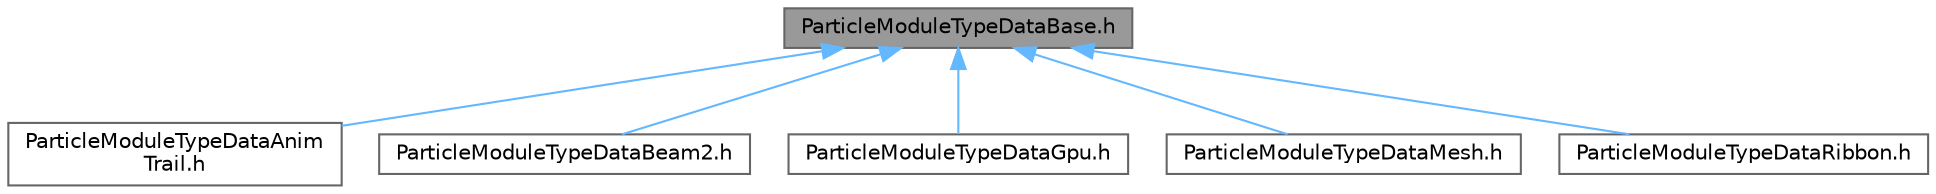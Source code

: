 digraph "ParticleModuleTypeDataBase.h"
{
 // INTERACTIVE_SVG=YES
 // LATEX_PDF_SIZE
  bgcolor="transparent";
  edge [fontname=Helvetica,fontsize=10,labelfontname=Helvetica,labelfontsize=10];
  node [fontname=Helvetica,fontsize=10,shape=box,height=0.2,width=0.4];
  Node1 [id="Node000001",label="ParticleModuleTypeDataBase.h",height=0.2,width=0.4,color="gray40", fillcolor="grey60", style="filled", fontcolor="black",tooltip=" "];
  Node1 -> Node2 [id="edge1_Node000001_Node000002",dir="back",color="steelblue1",style="solid",tooltip=" "];
  Node2 [id="Node000002",label="ParticleModuleTypeDataAnim\lTrail.h",height=0.2,width=0.4,color="grey40", fillcolor="white", style="filled",URL="$df/dd0/ParticleModuleTypeDataAnimTrail_8h.html",tooltip=" "];
  Node1 -> Node3 [id="edge2_Node000001_Node000003",dir="back",color="steelblue1",style="solid",tooltip=" "];
  Node3 [id="Node000003",label="ParticleModuleTypeDataBeam2.h",height=0.2,width=0.4,color="grey40", fillcolor="white", style="filled",URL="$d9/de2/ParticleModuleTypeDataBeam2_8h.html",tooltip=" "];
  Node1 -> Node4 [id="edge3_Node000001_Node000004",dir="back",color="steelblue1",style="solid",tooltip=" "];
  Node4 [id="Node000004",label="ParticleModuleTypeDataGpu.h",height=0.2,width=0.4,color="grey40", fillcolor="white", style="filled",URL="$d7/d30/ParticleModuleTypeDataGpu_8h.html",tooltip=" "];
  Node1 -> Node5 [id="edge4_Node000001_Node000005",dir="back",color="steelblue1",style="solid",tooltip=" "];
  Node5 [id="Node000005",label="ParticleModuleTypeDataMesh.h",height=0.2,width=0.4,color="grey40", fillcolor="white", style="filled",URL="$d1/d06/ParticleModuleTypeDataMesh_8h.html",tooltip=" "];
  Node1 -> Node6 [id="edge5_Node000001_Node000006",dir="back",color="steelblue1",style="solid",tooltip=" "];
  Node6 [id="Node000006",label="ParticleModuleTypeDataRibbon.h",height=0.2,width=0.4,color="grey40", fillcolor="white", style="filled",URL="$d6/db7/ParticleModuleTypeDataRibbon_8h.html",tooltip=" "];
}

